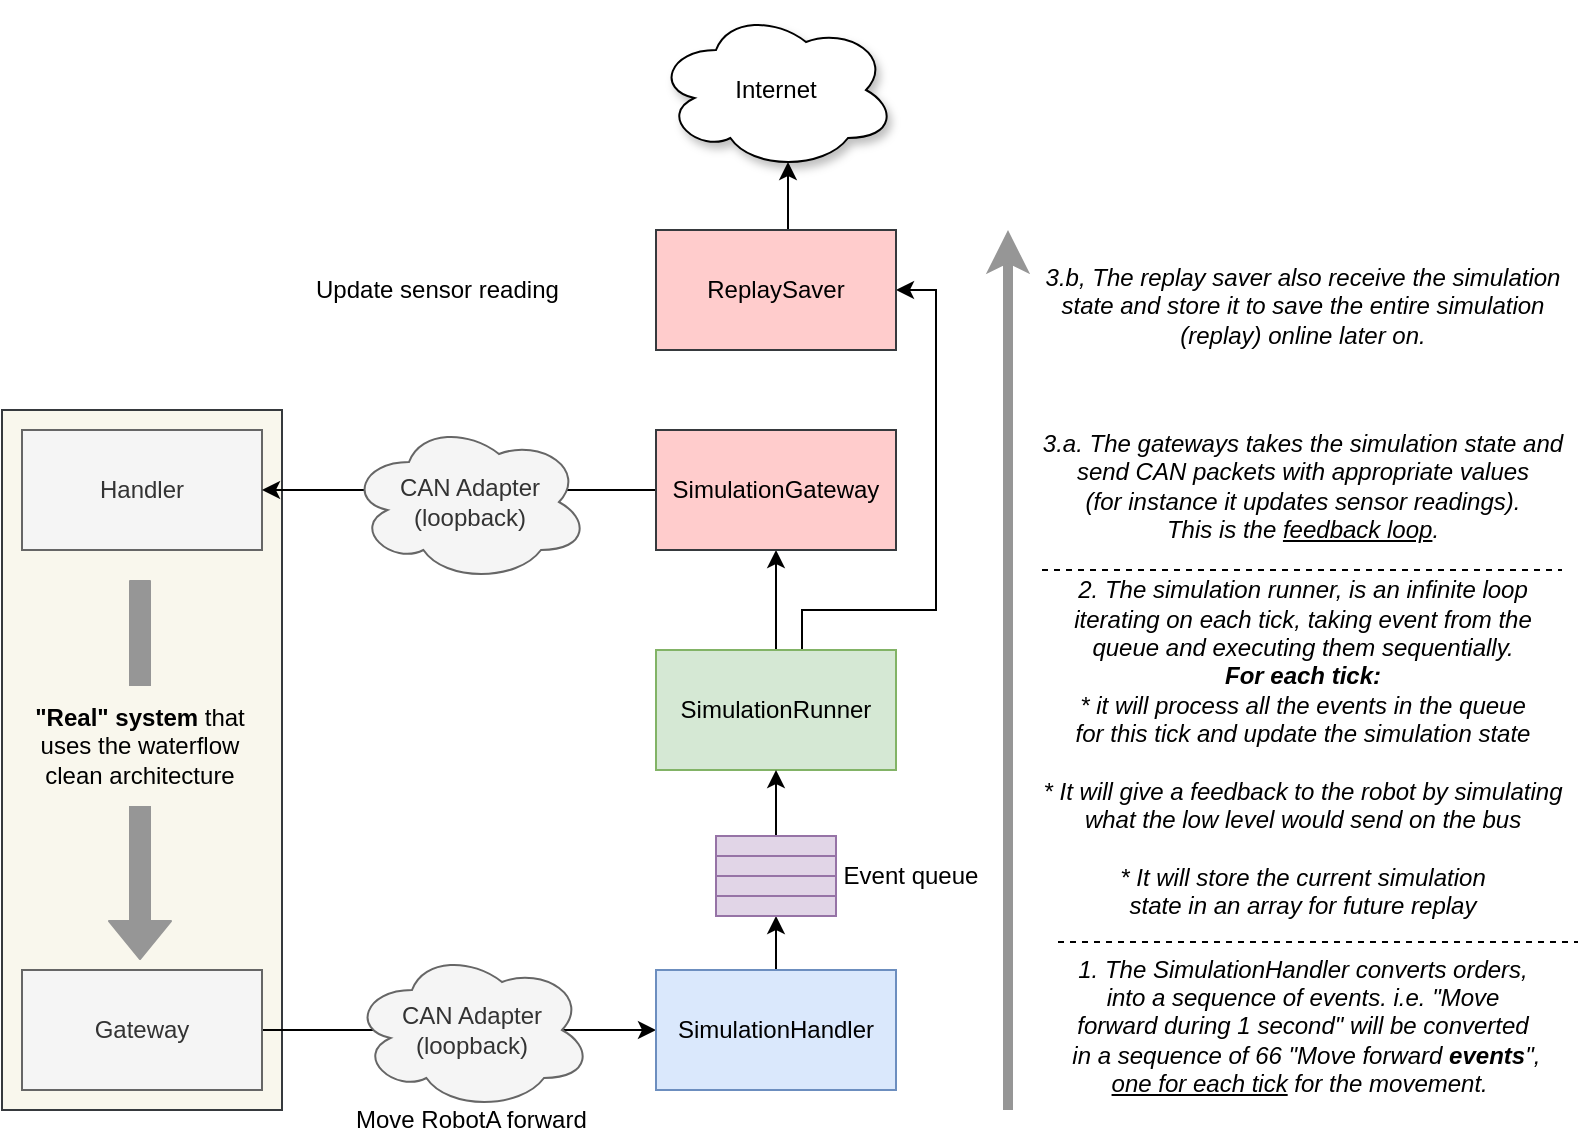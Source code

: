 <mxfile version="12.7.9" type="device"><diagram id="v6wH87Oiih6sekImalTV" name="Page-1"><mxGraphModel dx="1246" dy="1781" grid="1" gridSize="10" guides="1" tooltips="1" connect="1" arrows="1" fold="1" page="1" pageScale="1" pageWidth="850" pageHeight="1100" math="0" shadow="0"><root><mxCell id="0"/><mxCell id="1" parent="0"/><mxCell id="_nN10ph7F79uGjppQ_8x-2" value="" style="rounded=0;whiteSpace=wrap;html=1;gradientDirection=east;fillColor=#f9f7ed;strokeColor=#36393d;" parent="1" vertex="1"><mxGeometry x="100" y="100" width="140" height="350" as="geometry"/></mxCell><mxCell id="_nN10ph7F79uGjppQ_8x-25" value="" style="edgeStyle=orthogonalEdgeStyle;rounded=0;orthogonalLoop=1;jettySize=auto;html=1;" parent="1" source="_nN10ph7F79uGjppQ_8x-1" target="_nN10ph7F79uGjppQ_8x-24" edge="1"><mxGeometry relative="1" as="geometry"/></mxCell><mxCell id="_nN10ph7F79uGjppQ_8x-1" value="&lt;span style=&quot;font-weight: normal&quot;&gt;Gateway&lt;/span&gt;" style="rounded=0;whiteSpace=wrap;html=1;fillColor=#f5f5f5;strokeColor=#666666;fontColor=#333333;fontStyle=1" parent="1" vertex="1"><mxGeometry x="110" y="380" width="120" height="60" as="geometry"/></mxCell><mxCell id="_nN10ph7F79uGjppQ_8x-28" style="edgeStyle=orthogonalEdgeStyle;rounded=0;orthogonalLoop=1;jettySize=auto;html=1;exitX=0.5;exitY=0;exitDx=0;exitDy=0;entryX=0.5;entryY=1;entryDx=0;entryDy=0;" parent="1" source="_nN10ph7F79uGjppQ_8x-24" target="_nN10ph7F79uGjppQ_8x-18" edge="1"><mxGeometry relative="1" as="geometry"/></mxCell><mxCell id="_nN10ph7F79uGjppQ_8x-24" value="SimulationHandler" style="rounded=0;whiteSpace=wrap;html=1;fillColor=#dae8fc;strokeColor=#6c8ebf;" parent="1" vertex="1"><mxGeometry x="427" y="380" width="120" height="60" as="geometry"/></mxCell><mxCell id="Hm_ejmPkRvFVuMe88L6c-31" style="edgeStyle=orthogonalEdgeStyle;rounded=0;orthogonalLoop=1;jettySize=auto;html=1;exitX=0.5;exitY=0;exitDx=0;exitDy=0;entryX=0.5;entryY=1;entryDx=0;entryDy=0;" parent="1" source="_nN10ph7F79uGjppQ_8x-7" target="Hm_ejmPkRvFVuMe88L6c-7" edge="1"><mxGeometry relative="1" as="geometry"/></mxCell><mxCell id="Hm_ejmPkRvFVuMe88L6c-32" style="edgeStyle=orthogonalEdgeStyle;rounded=0;orthogonalLoop=1;jettySize=auto;html=1;exitX=0.578;exitY=0.02;exitDx=0;exitDy=0;entryX=1;entryY=0.5;entryDx=0;entryDy=0;exitPerimeter=0;" parent="1" source="_nN10ph7F79uGjppQ_8x-7" target="Hm_ejmPkRvFVuMe88L6c-10" edge="1"><mxGeometry relative="1" as="geometry"><Array as="points"><mxPoint x="496" y="220"/><mxPoint x="500" y="220"/><mxPoint x="500" y="200"/><mxPoint x="567" y="200"/><mxPoint x="567" y="40"/></Array></mxGeometry></mxCell><mxCell id="_nN10ph7F79uGjppQ_8x-7" value="SimulationRunner" style="rounded=0;whiteSpace=wrap;html=1;fillColor=#d5e8d4;strokeColor=#82b366;" parent="1" vertex="1"><mxGeometry x="427" y="220" width="120" height="60" as="geometry"/></mxCell><mxCell id="Hm_ejmPkRvFVuMe88L6c-23" style="edgeStyle=orthogonalEdgeStyle;rounded=0;orthogonalLoop=1;jettySize=auto;html=1;exitX=0.5;exitY=0;exitDx=0;exitDy=0;entryX=0.5;entryY=1;entryDx=0;entryDy=0;" parent="1" source="_nN10ph7F79uGjppQ_8x-15" target="_nN10ph7F79uGjppQ_8x-7" edge="1"><mxGeometry relative="1" as="geometry"/></mxCell><mxCell id="_nN10ph7F79uGjppQ_8x-15" value="" style="rounded=0;whiteSpace=wrap;html=1;fillColor=#e1d5e7;strokeColor=#9673a6;" parent="1" vertex="1"><mxGeometry x="457" y="313" width="60" height="10" as="geometry"/></mxCell><mxCell id="_nN10ph7F79uGjppQ_8x-16" value="" style="rounded=0;whiteSpace=wrap;html=1;fillColor=#e1d5e7;strokeColor=#9673a6;" parent="1" vertex="1"><mxGeometry x="457" y="323" width="60" height="10" as="geometry"/></mxCell><mxCell id="_nN10ph7F79uGjppQ_8x-17" value="" style="rounded=0;whiteSpace=wrap;html=1;fillColor=#e1d5e7;strokeColor=#9673a6;" parent="1" vertex="1"><mxGeometry x="457" y="333" width="60" height="10" as="geometry"/></mxCell><mxCell id="_nN10ph7F79uGjppQ_8x-18" value="" style="rounded=0;whiteSpace=wrap;html=1;fillColor=#e1d5e7;strokeColor=#9673a6;" parent="1" vertex="1"><mxGeometry x="457" y="343" width="60" height="10" as="geometry"/></mxCell><mxCell id="JUeLAO62z281RcqUYDx4-1" value="Event queue" style="text;html=1;strokeColor=none;fillColor=none;align=center;verticalAlign=middle;whiteSpace=wrap;rounded=0;" parent="1" vertex="1"><mxGeometry x="517" y="323" width="75" height="20" as="geometry"/></mxCell><mxCell id="Hm_ejmPkRvFVuMe88L6c-1" value="Handler" style="rounded=0;whiteSpace=wrap;html=1;fillColor=#f5f5f5;strokeColor=#666666;fontColor=#333333;" parent="1" vertex="1"><mxGeometry x="110" y="110" width="120" height="60" as="geometry"/></mxCell><mxCell id="Hm_ejmPkRvFVuMe88L6c-9" style="edgeStyle=orthogonalEdgeStyle;rounded=0;orthogonalLoop=1;jettySize=auto;html=1;exitX=0;exitY=0.5;exitDx=0;exitDy=0;entryX=1;entryY=0.5;entryDx=0;entryDy=0;" parent="1" source="Hm_ejmPkRvFVuMe88L6c-7" target="Hm_ejmPkRvFVuMe88L6c-1" edge="1"><mxGeometry relative="1" as="geometry"/></mxCell><mxCell id="Hm_ejmPkRvFVuMe88L6c-41" style="edgeStyle=orthogonalEdgeStyle;rounded=0;orthogonalLoop=1;jettySize=auto;html=1;exitX=0.5;exitY=0;exitDx=0;exitDy=0;entryX=0.55;entryY=0.95;entryDx=0;entryDy=0;entryPerimeter=0;strokeColor=#000000;strokeWidth=1;fillColor=#969696;" parent="1" source="Hm_ejmPkRvFVuMe88L6c-10" target="Hm_ejmPkRvFVuMe88L6c-13" edge="1"><mxGeometry relative="1" as="geometry"/></mxCell><mxCell id="Hm_ejmPkRvFVuMe88L6c-10" value="ReplaySaver" style="rounded=0;whiteSpace=wrap;html=1;fillColor=#ffcccc;strokeColor=#36393d;" parent="1" vertex="1"><mxGeometry x="427" y="10" width="120" height="60" as="geometry"/></mxCell><mxCell id="Hm_ejmPkRvFVuMe88L6c-13" value="Internet" style="ellipse;shape=cloud;whiteSpace=wrap;html=1;shadow=1;" parent="1" vertex="1"><mxGeometry x="427" y="-100" width="120" height="80" as="geometry"/></mxCell><mxCell id="Hm_ejmPkRvFVuMe88L6c-18" value="&lt;i&gt;1. The SimulationHandler converts orders,&lt;br&gt;into a sequence of events. i.e. &quot;Move&lt;br&gt;forward during 1 second&quot; will be converted&lt;br&gt;&amp;nbsp;in a sequence of 66 &quot;Move forward &lt;b&gt;events&lt;/b&gt;&quot;,&lt;br&gt;&lt;u&gt;one for each tick&lt;/u&gt; for the movement.&amp;nbsp;&lt;/i&gt;" style="text;html=1;resizable=0;points=[];autosize=1;align=center;verticalAlign=middle;spacingTop=-4;labelBorderColor=none;horizontal=1;" parent="1" vertex="1"><mxGeometry x="625" y="375" width="250" height="70" as="geometry"/></mxCell><mxCell id="Hm_ejmPkRvFVuMe88L6c-19" value="&lt;i&gt;2. The simulation runner, is an infinite loop&lt;br&gt;iterating on each tick, taking event from the &lt;br&gt;queue and executing them sequentially.&lt;br&gt;&lt;b&gt;For each tick:&lt;br&gt;&lt;/b&gt;* it will process all the events in the queue &lt;br&gt;for this tick and update the simulation state&lt;br&gt;&lt;br&gt;* It will give a feedback to the robot by simulating &lt;br&gt;what the low level would send on the bus&lt;br&gt;&lt;br&gt;* It will store the current simulation &lt;br&gt;state in an array for future replay&lt;br&gt;&lt;/i&gt;" style="text;html=1;resizable=0;points=[];autosize=1;align=center;verticalAlign=middle;spacingTop=-4;labelBorderColor=none;horizontal=1;" parent="1" vertex="1"><mxGeometry x="615" y="186" width="270" height="170" as="geometry"/></mxCell><mxCell id="Hm_ejmPkRvFVuMe88L6c-7" value="SimulationGateway" style="rounded=0;whiteSpace=wrap;html=1;fillColor=#ffcccc;strokeColor=#36393d;" parent="1" vertex="1"><mxGeometry x="427" y="110" width="120" height="60" as="geometry"/></mxCell><mxCell id="Hm_ejmPkRvFVuMe88L6c-34" value="&lt;i&gt;3.a. The gateways takes the simulation state and&lt;br&gt;send CAN packets with appropriate values&lt;br&gt;(for instance it updates sensor readings).&lt;br&gt;This is the &lt;/i&gt;&lt;i&gt;&lt;u&gt;feedback loop&lt;/u&gt;.&lt;/i&gt;" style="text;html=1;resizable=0;points=[];autosize=1;align=center;verticalAlign=middle;spacingTop=-4;labelBorderColor=none;horizontal=1;" parent="1" vertex="1"><mxGeometry x="610" y="110" width="280" height="60" as="geometry"/></mxCell><mxCell id="Hm_ejmPkRvFVuMe88L6c-35" value="&lt;i&gt;3.b, The replay saver also receive the simulation&lt;br&gt;state and store it to save the entire simulation&lt;br&gt;(replay) online later on.&lt;br&gt;&lt;/i&gt;" style="text;html=1;resizable=0;points=[];autosize=1;align=center;verticalAlign=middle;spacingTop=-4;labelBorderColor=none;horizontal=1;" parent="1" vertex="1"><mxGeometry x="615" y="30" width="270" height="40" as="geometry"/></mxCell><mxCell id="Hm_ejmPkRvFVuMe88L6c-36" value="" style="endArrow=classic;html=1;strokeWidth=5;strokeColor=#969696;" parent="1" edge="1"><mxGeometry width="50" height="50" relative="1" as="geometry"><mxPoint x="603" y="450" as="sourcePoint"/><mxPoint x="603" y="10" as="targetPoint"/></mxGeometry></mxCell><mxCell id="Hm_ejmPkRvFVuMe88L6c-37" value="" style="endArrow=classic;html=1;strokeColor=#969696;strokeWidth=1;shape=flexArrow;fillColor=#969696;" parent="1" edge="1"><mxGeometry width="50" height="50" relative="1" as="geometry"><mxPoint x="169" y="185" as="sourcePoint"/><mxPoint x="169" y="375" as="targetPoint"/></mxGeometry></mxCell><mxCell id="Hm_ejmPkRvFVuMe88L6c-39" value="&lt;b&gt;&quot;Real&quot; system &lt;/b&gt;that&lt;br&gt;uses the waterflow&lt;br&gt;clean architecture" style="rounded=0;whiteSpace=wrap;html=1;shadow=0;fillColor=#F9F7ED;align=center;strokeColor=none;" parent="1" vertex="1"><mxGeometry x="109" y="238" width="120" height="60" as="geometry"/></mxCell><mxCell id="Hm_ejmPkRvFVuMe88L6c-46" value="Move RobotA forward" style="text;html=1;resizable=0;points=[];autosize=1;align=left;verticalAlign=top;spacingTop=-4;" parent="1" vertex="1"><mxGeometry x="275" y="445" width="130" height="20" as="geometry"/></mxCell><mxCell id="Hm_ejmPkRvFVuMe88L6c-47" value="Update sensor reading" style="text;html=1;resizable=0;points=[];autosize=1;align=left;verticalAlign=top;spacingTop=-4;" parent="1" vertex="1"><mxGeometry x="255" y="30" width="140" height="20" as="geometry"/></mxCell><mxCell id="1C91GM988vI1BU3Vt6l5-2" value="CAN Adapter&lt;br&gt;(loopback)" style="ellipse;shape=cloud;whiteSpace=wrap;html=1;fillColor=#f5f5f5;strokeColor=#666666;fontColor=#333333;" parent="1" vertex="1"><mxGeometry x="275" y="370" width="120" height="80" as="geometry"/></mxCell><mxCell id="1C91GM988vI1BU3Vt6l5-4" value="CAN Adapter&lt;br&gt;(loopback)" style="ellipse;shape=cloud;whiteSpace=wrap;html=1;fillColor=#f5f5f5;strokeColor=#666666;fontColor=#333333;" parent="1" vertex="1"><mxGeometry x="273.5" y="106" width="120" height="80" as="geometry"/></mxCell><mxCell id="XQqdZ4a5OZjYxv-hauii-1" value="" style="endArrow=none;dashed=1;html=1;" edge="1" parent="1"><mxGeometry width="50" height="50" relative="1" as="geometry"><mxPoint x="628" y="366" as="sourcePoint"/><mxPoint x="888" y="366" as="targetPoint"/></mxGeometry></mxCell><mxCell id="XQqdZ4a5OZjYxv-hauii-2" value="" style="endArrow=none;dashed=1;html=1;" edge="1" parent="1"><mxGeometry width="50" height="50" relative="1" as="geometry"><mxPoint x="620" y="180" as="sourcePoint"/><mxPoint x="880" y="180" as="targetPoint"/></mxGeometry></mxCell></root></mxGraphModel></diagram></mxfile>